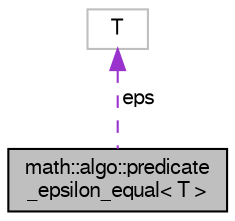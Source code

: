 digraph "math::algo::predicate_epsilon_equal&lt; T &gt;"
{
  edge [fontname="FreeSans",fontsize="10",labelfontname="FreeSans",labelfontsize="10"];
  node [fontname="FreeSans",fontsize="10",shape=record];
  Node0 [label="math::algo::predicate\l_epsilon_equal\< T \>",height=0.2,width=0.4,color="black", fillcolor="grey75", style="filled", fontcolor="black"];
  Node1 -> Node0 [dir="back",color="darkorchid3",fontsize="10",style="dashed",label=" eps" ,fontname="FreeSans"];
  Node1 [label="T",height=0.2,width=0.4,color="grey75", fillcolor="white", style="filled"];
}
